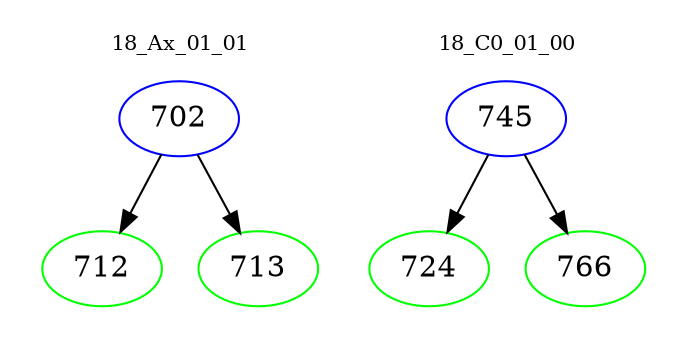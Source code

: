 digraph{
subgraph cluster_0 {
color = white
label = "18_Ax_01_01";
fontsize=10;
T0_702 [label="702", color="blue"]
T0_702 -> T0_712 [color="black"]
T0_712 [label="712", color="green"]
T0_702 -> T0_713 [color="black"]
T0_713 [label="713", color="green"]
}
subgraph cluster_1 {
color = white
label = "18_C0_01_00";
fontsize=10;
T1_745 [label="745", color="blue"]
T1_745 -> T1_724 [color="black"]
T1_724 [label="724", color="green"]
T1_745 -> T1_766 [color="black"]
T1_766 [label="766", color="green"]
}
}
